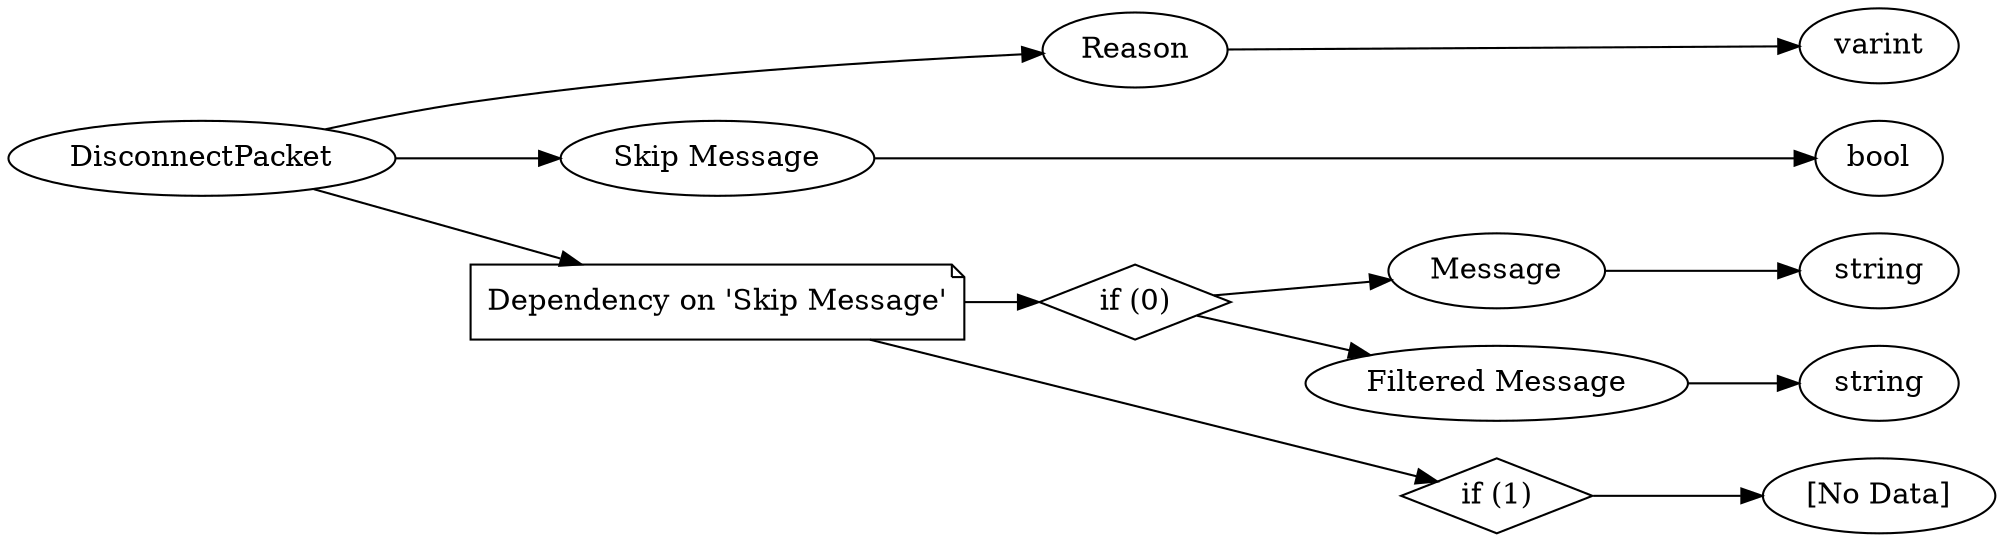 digraph "DisconnectPacket" {
rankdir = LR
0
0 -> 1
1 -> 2
0 -> 3
3 -> 4
0 -> 5
5 -> 6
6 -> 7
7 -> 8
6 -> 9
9 -> 10
5 -> 11
11 -> 12

0 [label="DisconnectPacket",comment="name: \"DisconnectPacket\", typeName: \"\", id: 0, branchId: 5, recurseId: -1, attributes: 0, notes: \"\""];
1 [label="Reason",comment="name: \"Reason\", typeName: \"\", id: 1, branchId: 0, recurseId: -1, attributes: 0, notes: \"\""];
2 [label="varint",comment="name: \"varint\", typeName: \"\", id: 2, branchId: 0, recurseId: -1, attributes: 512, notes: \"\""];
3 [label="Skip Message",comment="name: \"Skip Message\", typeName: \"\", id: 3, branchId: 0, recurseId: -1, attributes: 0, notes: \"\""];
4 [label="bool",comment="name: \"bool\", typeName: \"\", id: 4, branchId: 0, recurseId: -1, attributes: 512, notes: \"\""];
5 [label="Dependency on 'Skip Message'",shape=note,comment="name: \"Dependency on 'Skip Message'\", typeName: \"\", id: 5, branchId: 0, recurseId: -1, attributes: 2, notes: \"\""];
6 [label="if (0)",shape=diamond,comment="name: \"if (0)\", typeName: \"\", id: 6, branchId: 0, recurseId: -1, attributes: 4, notes: \"\""];
7 [label="Message",comment="name: \"Message\", typeName: \"\", id: 7, branchId: 0, recurseId: -1, attributes: 0, notes: \"\""];
8 [label="string",comment="name: \"string\", typeName: \"\", id: 8, branchId: 0, recurseId: -1, attributes: 512, notes: \"\""];
9 [label="Filtered Message",comment="name: \"Filtered Message\", typeName: \"\", id: 9, branchId: 0, recurseId: -1, attributes: 0, notes: \"\""];
10 [label="string",comment="name: \"string\", typeName: \"\", id: 10, branchId: 0, recurseId: -1, attributes: 512, notes: \"\""];
11 [label="if (1)",shape=diamond,comment="name: \"if (1)\", typeName: \"\", id: 11, branchId: 1, recurseId: -1, attributes: 4, notes: \"\""];
12 [label="[No Data]",comment="name: \"[No Data]\", typeName: \"\", id: 12, branchId: 0, recurseId: -1, attributes: 512, notes: \"\""];
{ rank = max;2;4;8;10;12}

}
